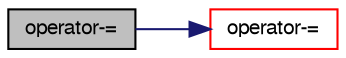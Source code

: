 digraph "operator-="
{
  bgcolor="transparent";
  edge [fontname="FreeSans",fontsize="10",labelfontname="FreeSans",labelfontsize="10"];
  node [fontname="FreeSans",fontsize="10",shape=record];
  rankdir="LR";
  Node6403 [label="operator-=",height=0.2,width=0.4,color="black", fillcolor="grey75", style="filled", fontcolor="black"];
  Node6403 -> Node6404 [color="midnightblue",fontsize="10",style="solid",fontname="FreeSans"];
  Node6404 [label="operator-=",height=0.2,width=0.4,color="red",URL="$a22358.html#a02b5ab6b6deba7735837707b7fe71638"];
}
